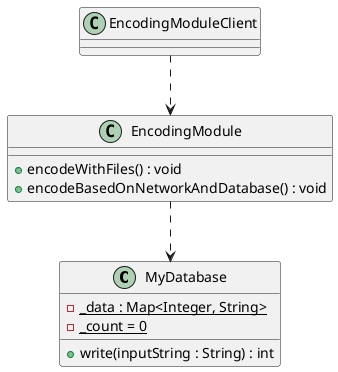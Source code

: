 @startuml
'https://plantuml.com/class-diagram

class MyDatabase
class EncodingModule
class EncodingModuleClient

class MyDatabase{
- {static} _data : Map<Integer, String>
- {static} _count = 0
+ write(inputString : String) : int
}

class EncodingModule{
+ encodeWithFiles() : void
+encodeBasedOnNetworkAndDatabase() : void
}

class EncodingModuleClient{

}

EncodingModule ..> MyDatabase
EncodingModuleClient ..> EncodingModule

@enduml